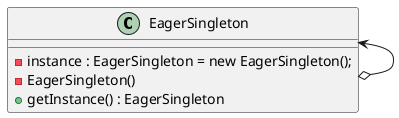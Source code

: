 @startuml

class EagerSingleton

class EagerSingleton {
    - instance : EagerSingleton = new EagerSingleton();
    - EagerSingleton()
    + getInstance() : EagerSingleton
}

EagerSingleton <--o EagerSingleton

@enduml
